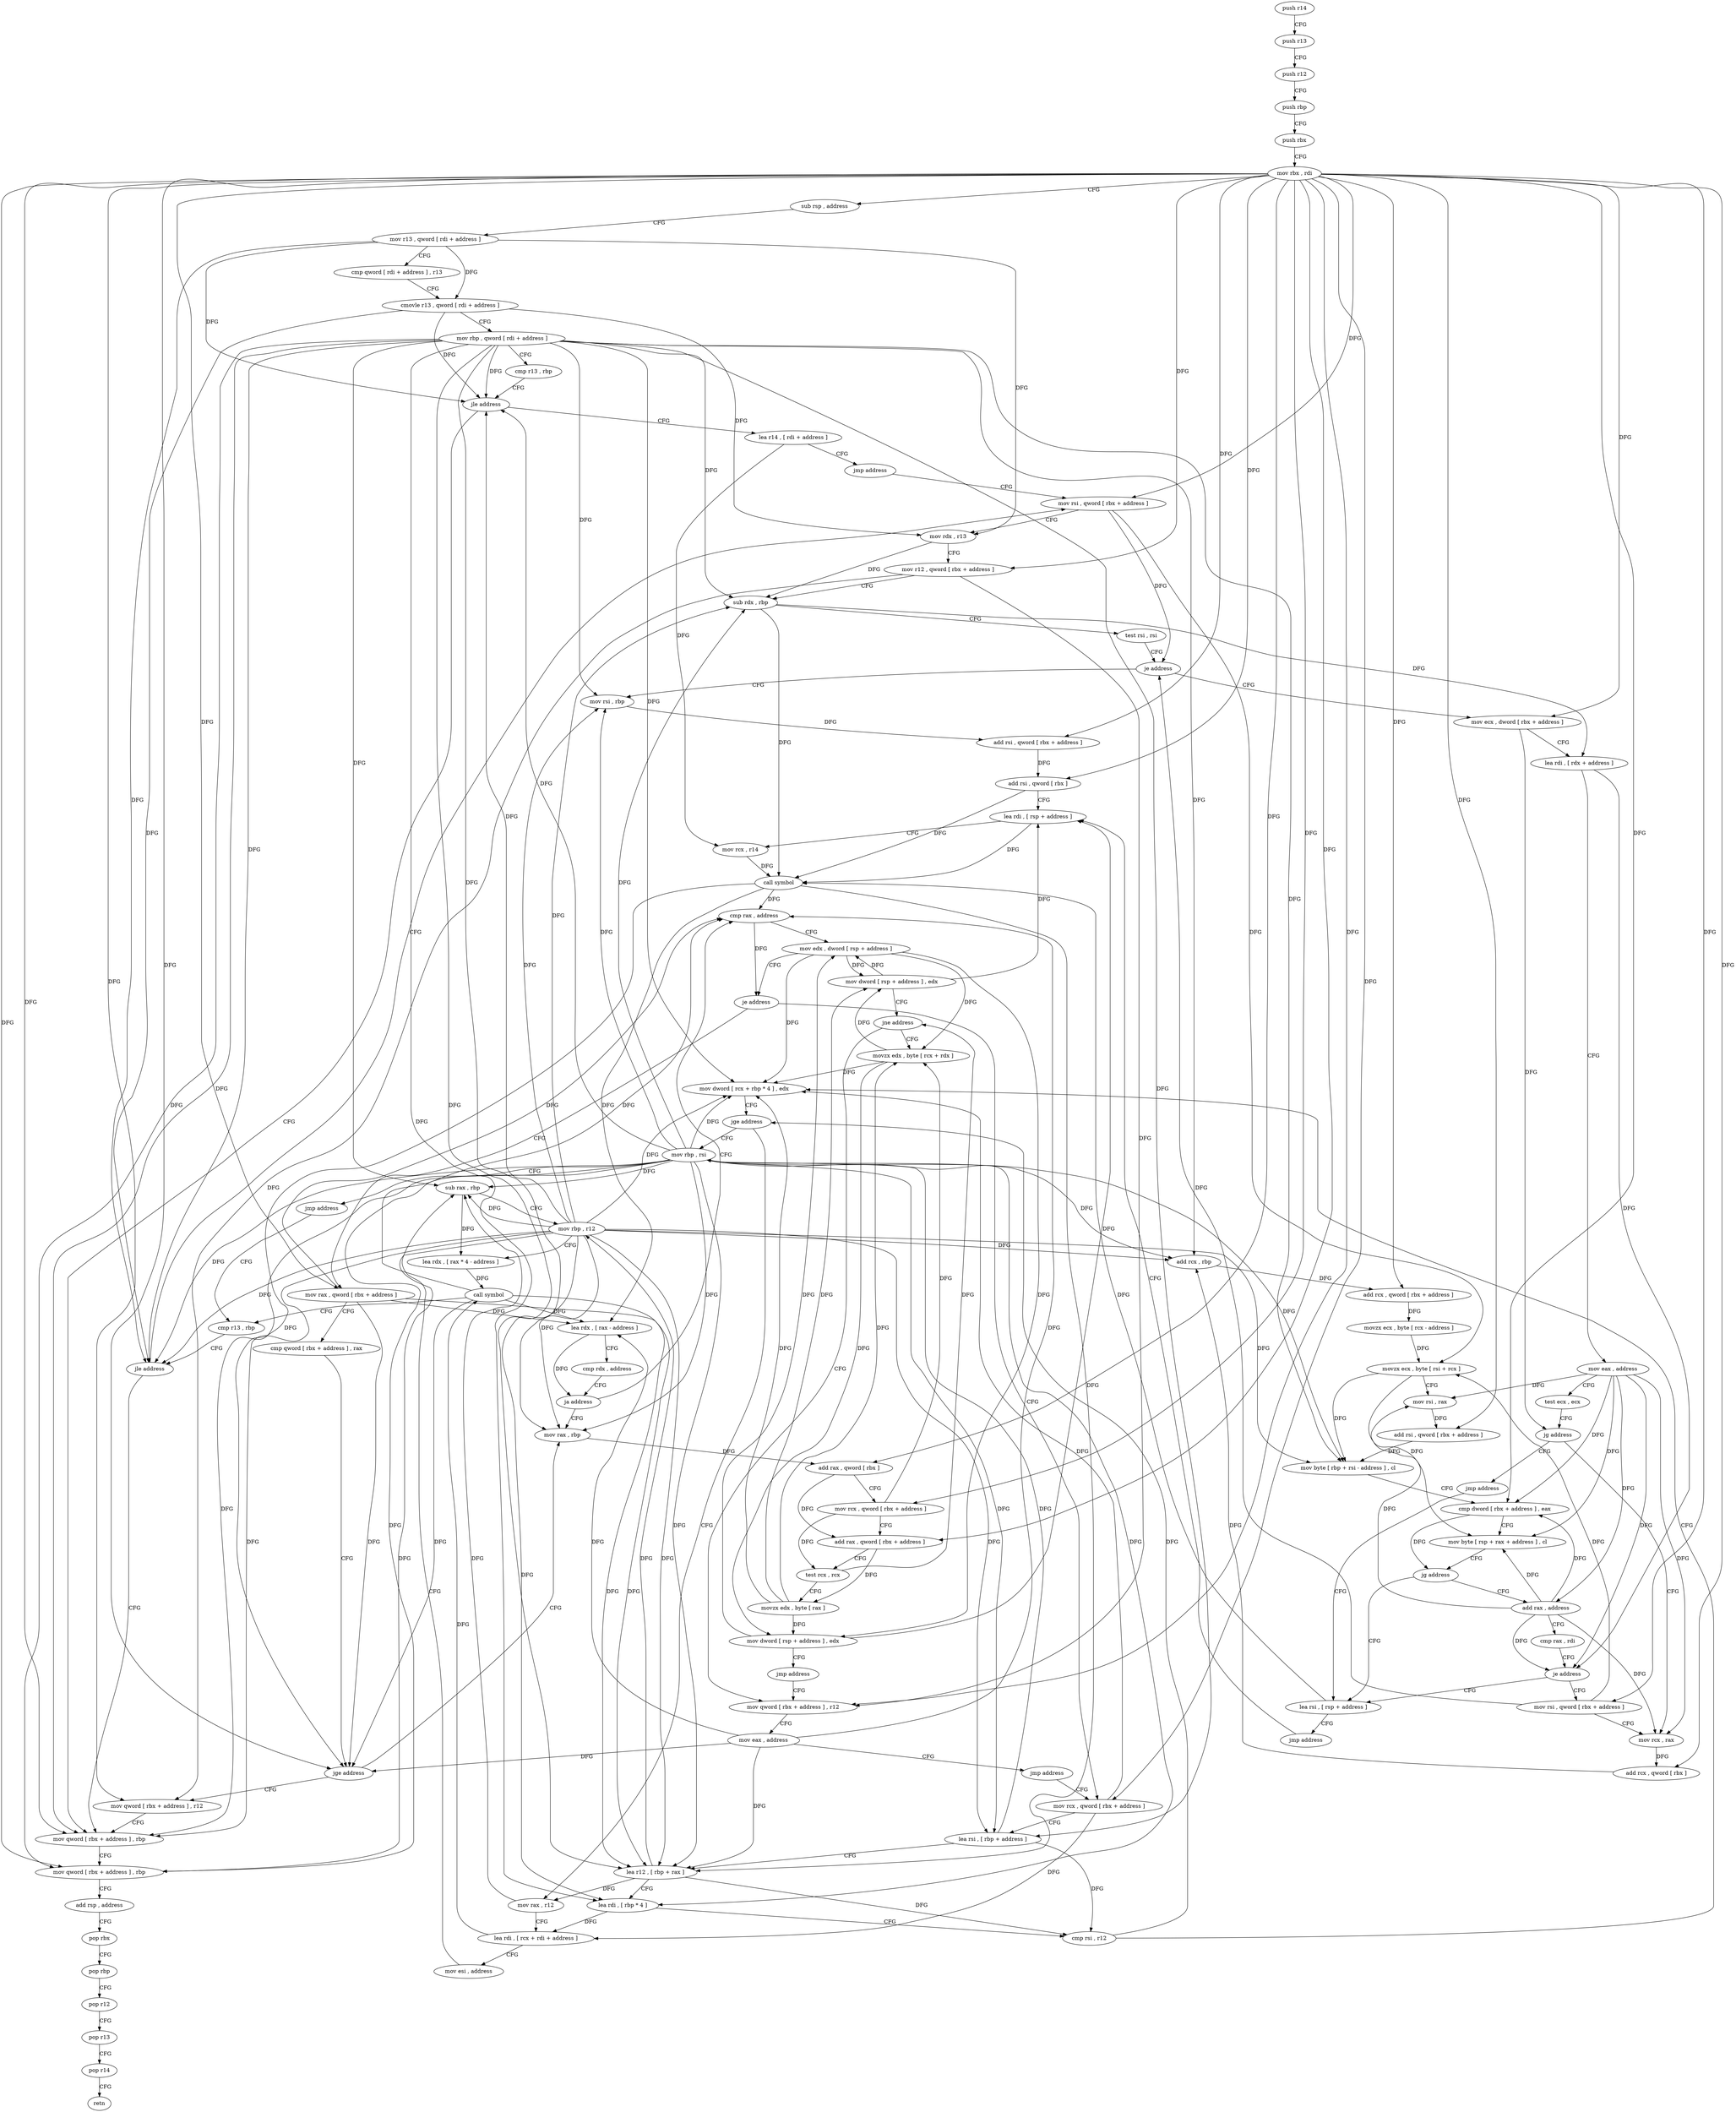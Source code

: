 digraph "func" {
"4363584" [label = "push r14" ]
"4363586" [label = "push r13" ]
"4363588" [label = "push r12" ]
"4363590" [label = "push rbp" ]
"4363591" [label = "push rbx" ]
"4363592" [label = "mov rbx , rdi" ]
"4363595" [label = "sub rsp , address" ]
"4363599" [label = "mov r13 , qword [ rdi + address ]" ]
"4363603" [label = "cmp qword [ rdi + address ] , r13" ]
"4363607" [label = "cmovle r13 , qword [ rdi + address ]" ]
"4363612" [label = "mov rbp , qword [ rdi + address ]" ]
"4363616" [label = "cmp r13 , rbp" ]
"4363619" [label = "jle address" ]
"4363934" [label = "mov qword [ rbx + address ] , rbp" ]
"4363625" [label = "lea r14 , [ rdi + address ]" ]
"4363938" [label = "mov qword [ rbx + address ] , rbp" ]
"4363942" [label = "add rsp , address" ]
"4363946" [label = "pop rbx" ]
"4363947" [label = "pop rbp" ]
"4363948" [label = "pop r12" ]
"4363950" [label = "pop r13" ]
"4363952" [label = "pop r14" ]
"4363954" [label = "retn" ]
"4363629" [label = "jmp address" ]
"4363757" [label = "mov rsi , qword [ rbx + address ]" ]
"4363761" [label = "mov rdx , r13" ]
"4363764" [label = "mov r12 , qword [ rbx + address ]" ]
"4363768" [label = "sub rdx , rbp" ]
"4363771" [label = "test rsi , rsi" ]
"4363774" [label = "je address" ]
"4363632" [label = "mov rsi , rbp" ]
"4363780" [label = "mov ecx , dword [ rbx + address ]" ]
"4363635" [label = "add rsi , qword [ rbx + address ]" ]
"4363639" [label = "add rsi , qword [ rbx ]" ]
"4363642" [label = "lea rdi , [ rsp + address ]" ]
"4363786" [label = "lea rdi , [ rdx + address ]" ]
"4363790" [label = "mov eax , address" ]
"4363795" [label = "test ecx , ecx" ]
"4363797" [label = "jg address" ]
"4363821" [label = "mov rcx , rax" ]
"4363799" [label = "jmp address" ]
"4363880" [label = "mov rax , rbp" ]
"4363883" [label = "add rax , qword [ rbx ]" ]
"4363886" [label = "mov rcx , qword [ rbx + address ]" ]
"4363890" [label = "add rax , qword [ rbx + address ]" ]
"4363894" [label = "test rcx , rcx" ]
"4363897" [label = "movzx edx , byte [ rax ]" ]
"4363900" [label = "mov dword [ rsp + address ] , edx" ]
"4363904" [label = "jne address" ]
"4363968" [label = "movzx edx , byte [ rcx + rdx ]" ]
"4363906" [label = "mov qword [ rbx + address ] , r12" ]
"4363669" [label = "cmp rax , address" ]
"4363673" [label = "mov edx , dword [ rsp + address ]" ]
"4363677" [label = "je address" ]
"4363920" [label = "mov rax , qword [ rbx + address ]" ]
"4363683" [label = "mov rcx , qword [ rbx + address ]" ]
"4363824" [label = "add rcx , qword [ rbx ]" ]
"4363827" [label = "add rcx , rbp" ]
"4363830" [label = "add rcx , qword [ rbx + address ]" ]
"4363834" [label = "movzx ecx , byte [ rcx - address ]" ]
"4363838" [label = "movzx ecx , byte [ rsi + rcx ]" ]
"4363842" [label = "mov rsi , rax" ]
"4363845" [label = "add rsi , qword [ rbx + address ]" ]
"4363849" [label = "mov byte [ rbp + rsi - address ] , cl" ]
"4363853" [label = "cmp dword [ rbx + address ] , eax" ]
"4363859" [label = "mov byte [ rsp + rax + address ] , cl" ]
"4363863" [label = "jg address" ]
"4363808" [label = "add rax , address" ]
"4363865" [label = "lea rsi , [ rsp + address ]" ]
"4363972" [label = "mov dword [ rsp + address ] , edx" ]
"4363976" [label = "jmp address" ]
"4363910" [label = "mov eax , address" ]
"4363915" [label = "jmp address" ]
"4363924" [label = "cmp qword [ rbx + address ] , rax" ]
"4363928" [label = "jge address" ]
"4363930" [label = "mov qword [ rbx + address ] , r12" ]
"4363687" [label = "lea rsi , [ rbp + address ]" ]
"4363691" [label = "lea r12 , [ rbp + rax ]" ]
"4363696" [label = "lea rdi , [ rbp * 4 ]" ]
"4363704" [label = "cmp rsi , r12" ]
"4363707" [label = "mov dword [ rcx + rbp * 4 ] , edx" ]
"4363710" [label = "jge address" ]
"4363960" [label = "mov rbp , rsi" ]
"4363716" [label = "mov rax , r12" ]
"4363812" [label = "cmp rax , rdi" ]
"4363815" [label = "je address" ]
"4363817" [label = "mov rsi , qword [ rbx + address ]" ]
"4363870" [label = "jmp address" ]
"4363963" [label = "jmp address" ]
"4363748" [label = "cmp r13 , rbp" ]
"4363719" [label = "lea rdi , [ rcx + rdi + address ]" ]
"4363724" [label = "mov esi , address" ]
"4363729" [label = "sub rax , rbp" ]
"4363732" [label = "mov rbp , r12" ]
"4363735" [label = "lea rdx , [ rax * 4 - address ]" ]
"4363743" [label = "call symbol" ]
"4363647" [label = "mov rcx , r14" ]
"4363650" [label = "call symbol" ]
"4363655" [label = "lea rdx , [ rax - address ]" ]
"4363659" [label = "cmp rdx , address" ]
"4363663" [label = "ja address" ]
"4363751" [label = "jle address" ]
"4363584" -> "4363586" [ label = "CFG" ]
"4363586" -> "4363588" [ label = "CFG" ]
"4363588" -> "4363590" [ label = "CFG" ]
"4363590" -> "4363591" [ label = "CFG" ]
"4363591" -> "4363592" [ label = "CFG" ]
"4363592" -> "4363595" [ label = "CFG" ]
"4363592" -> "4363934" [ label = "DFG" ]
"4363592" -> "4363938" [ label = "DFG" ]
"4363592" -> "4363757" [ label = "DFG" ]
"4363592" -> "4363764" [ label = "DFG" ]
"4363592" -> "4363635" [ label = "DFG" ]
"4363592" -> "4363639" [ label = "DFG" ]
"4363592" -> "4363780" [ label = "DFG" ]
"4363592" -> "4363824" [ label = "DFG" ]
"4363592" -> "4363830" [ label = "DFG" ]
"4363592" -> "4363845" [ label = "DFG" ]
"4363592" -> "4363853" [ label = "DFG" ]
"4363592" -> "4363883" [ label = "DFG" ]
"4363592" -> "4363886" [ label = "DFG" ]
"4363592" -> "4363890" [ label = "DFG" ]
"4363592" -> "4363906" [ label = "DFG" ]
"4363592" -> "4363920" [ label = "DFG" ]
"4363592" -> "4363928" [ label = "DFG" ]
"4363592" -> "4363683" [ label = "DFG" ]
"4363592" -> "4363817" [ label = "DFG" ]
"4363592" -> "4363930" [ label = "DFG" ]
"4363595" -> "4363599" [ label = "CFG" ]
"4363599" -> "4363603" [ label = "CFG" ]
"4363599" -> "4363607" [ label = "DFG" ]
"4363599" -> "4363619" [ label = "DFG" ]
"4363599" -> "4363761" [ label = "DFG" ]
"4363599" -> "4363751" [ label = "DFG" ]
"4363603" -> "4363607" [ label = "CFG" ]
"4363607" -> "4363612" [ label = "CFG" ]
"4363607" -> "4363619" [ label = "DFG" ]
"4363607" -> "4363761" [ label = "DFG" ]
"4363607" -> "4363751" [ label = "DFG" ]
"4363612" -> "4363616" [ label = "CFG" ]
"4363612" -> "4363619" [ label = "DFG" ]
"4363612" -> "4363934" [ label = "DFG" ]
"4363612" -> "4363938" [ label = "DFG" ]
"4363612" -> "4363768" [ label = "DFG" ]
"4363612" -> "4363632" [ label = "DFG" ]
"4363612" -> "4363827" [ label = "DFG" ]
"4363612" -> "4363849" [ label = "DFG" ]
"4363612" -> "4363880" [ label = "DFG" ]
"4363612" -> "4363687" [ label = "DFG" ]
"4363612" -> "4363691" [ label = "DFG" ]
"4363612" -> "4363696" [ label = "DFG" ]
"4363612" -> "4363707" [ label = "DFG" ]
"4363612" -> "4363729" [ label = "DFG" ]
"4363612" -> "4363751" [ label = "DFG" ]
"4363616" -> "4363619" [ label = "CFG" ]
"4363619" -> "4363934" [ label = "CFG" ]
"4363619" -> "4363625" [ label = "CFG" ]
"4363934" -> "4363938" [ label = "CFG" ]
"4363625" -> "4363629" [ label = "CFG" ]
"4363625" -> "4363647" [ label = "DFG" ]
"4363938" -> "4363942" [ label = "CFG" ]
"4363942" -> "4363946" [ label = "CFG" ]
"4363946" -> "4363947" [ label = "CFG" ]
"4363947" -> "4363948" [ label = "CFG" ]
"4363948" -> "4363950" [ label = "CFG" ]
"4363950" -> "4363952" [ label = "CFG" ]
"4363952" -> "4363954" [ label = "CFG" ]
"4363629" -> "4363757" [ label = "CFG" ]
"4363757" -> "4363761" [ label = "CFG" ]
"4363757" -> "4363774" [ label = "DFG" ]
"4363757" -> "4363838" [ label = "DFG" ]
"4363761" -> "4363764" [ label = "CFG" ]
"4363761" -> "4363768" [ label = "DFG" ]
"4363764" -> "4363768" [ label = "CFG" ]
"4363764" -> "4363906" [ label = "DFG" ]
"4363764" -> "4363930" [ label = "DFG" ]
"4363768" -> "4363771" [ label = "CFG" ]
"4363768" -> "4363786" [ label = "DFG" ]
"4363768" -> "4363650" [ label = "DFG" ]
"4363771" -> "4363774" [ label = "CFG" ]
"4363774" -> "4363632" [ label = "CFG" ]
"4363774" -> "4363780" [ label = "CFG" ]
"4363632" -> "4363635" [ label = "DFG" ]
"4363780" -> "4363786" [ label = "CFG" ]
"4363780" -> "4363797" [ label = "DFG" ]
"4363635" -> "4363639" [ label = "DFG" ]
"4363639" -> "4363642" [ label = "CFG" ]
"4363639" -> "4363650" [ label = "DFG" ]
"4363642" -> "4363647" [ label = "CFG" ]
"4363642" -> "4363650" [ label = "DFG" ]
"4363786" -> "4363790" [ label = "CFG" ]
"4363786" -> "4363815" [ label = "DFG" ]
"4363790" -> "4363795" [ label = "CFG" ]
"4363790" -> "4363821" [ label = "DFG" ]
"4363790" -> "4363842" [ label = "DFG" ]
"4363790" -> "4363853" [ label = "DFG" ]
"4363790" -> "4363859" [ label = "DFG" ]
"4363790" -> "4363808" [ label = "DFG" ]
"4363790" -> "4363815" [ label = "DFG" ]
"4363795" -> "4363797" [ label = "CFG" ]
"4363797" -> "4363821" [ label = "CFG" ]
"4363797" -> "4363799" [ label = "CFG" ]
"4363821" -> "4363824" [ label = "DFG" ]
"4363799" -> "4363865" [ label = "CFG" ]
"4363880" -> "4363883" [ label = "DFG" ]
"4363883" -> "4363886" [ label = "CFG" ]
"4363883" -> "4363890" [ label = "DFG" ]
"4363886" -> "4363890" [ label = "CFG" ]
"4363886" -> "4363894" [ label = "DFG" ]
"4363886" -> "4363968" [ label = "DFG" ]
"4363890" -> "4363894" [ label = "CFG" ]
"4363890" -> "4363897" [ label = "DFG" ]
"4363894" -> "4363897" [ label = "CFG" ]
"4363894" -> "4363904" [ label = "DFG" ]
"4363897" -> "4363900" [ label = "DFG" ]
"4363897" -> "4363968" [ label = "DFG" ]
"4363897" -> "4363972" [ label = "DFG" ]
"4363897" -> "4363707" [ label = "DFG" ]
"4363900" -> "4363904" [ label = "CFG" ]
"4363900" -> "4363642" [ label = "DFG" ]
"4363900" -> "4363673" [ label = "DFG" ]
"4363904" -> "4363968" [ label = "CFG" ]
"4363904" -> "4363906" [ label = "CFG" ]
"4363968" -> "4363972" [ label = "DFG" ]
"4363968" -> "4363900" [ label = "DFG" ]
"4363968" -> "4363707" [ label = "DFG" ]
"4363906" -> "4363910" [ label = "CFG" ]
"4363669" -> "4363673" [ label = "CFG" ]
"4363669" -> "4363677" [ label = "DFG" ]
"4363673" -> "4363677" [ label = "CFG" ]
"4363673" -> "4363900" [ label = "DFG" ]
"4363673" -> "4363968" [ label = "DFG" ]
"4363673" -> "4363972" [ label = "DFG" ]
"4363673" -> "4363707" [ label = "DFG" ]
"4363677" -> "4363920" [ label = "CFG" ]
"4363677" -> "4363683" [ label = "CFG" ]
"4363920" -> "4363924" [ label = "CFG" ]
"4363920" -> "4363655" [ label = "DFG" ]
"4363920" -> "4363669" [ label = "DFG" ]
"4363920" -> "4363928" [ label = "DFG" ]
"4363920" -> "4363691" [ label = "DFG" ]
"4363683" -> "4363687" [ label = "CFG" ]
"4363683" -> "4363707" [ label = "DFG" ]
"4363683" -> "4363719" [ label = "DFG" ]
"4363824" -> "4363827" [ label = "DFG" ]
"4363827" -> "4363830" [ label = "DFG" ]
"4363830" -> "4363834" [ label = "DFG" ]
"4363834" -> "4363838" [ label = "DFG" ]
"4363838" -> "4363842" [ label = "CFG" ]
"4363838" -> "4363849" [ label = "DFG" ]
"4363838" -> "4363859" [ label = "DFG" ]
"4363842" -> "4363845" [ label = "DFG" ]
"4363845" -> "4363849" [ label = "DFG" ]
"4363849" -> "4363853" [ label = "CFG" ]
"4363853" -> "4363859" [ label = "CFG" ]
"4363853" -> "4363863" [ label = "DFG" ]
"4363859" -> "4363863" [ label = "CFG" ]
"4363863" -> "4363808" [ label = "CFG" ]
"4363863" -> "4363865" [ label = "CFG" ]
"4363808" -> "4363812" [ label = "CFG" ]
"4363808" -> "4363821" [ label = "DFG" ]
"4363808" -> "4363842" [ label = "DFG" ]
"4363808" -> "4363853" [ label = "DFG" ]
"4363808" -> "4363859" [ label = "DFG" ]
"4363808" -> "4363815" [ label = "DFG" ]
"4363865" -> "4363870" [ label = "CFG" ]
"4363865" -> "4363650" [ label = "DFG" ]
"4363972" -> "4363976" [ label = "CFG" ]
"4363972" -> "4363642" [ label = "DFG" ]
"4363972" -> "4363673" [ label = "DFG" ]
"4363976" -> "4363906" [ label = "CFG" ]
"4363910" -> "4363915" [ label = "CFG" ]
"4363910" -> "4363655" [ label = "DFG" ]
"4363910" -> "4363669" [ label = "DFG" ]
"4363910" -> "4363928" [ label = "DFG" ]
"4363910" -> "4363691" [ label = "DFG" ]
"4363915" -> "4363683" [ label = "CFG" ]
"4363924" -> "4363928" [ label = "CFG" ]
"4363928" -> "4363880" [ label = "CFG" ]
"4363928" -> "4363930" [ label = "CFG" ]
"4363930" -> "4363934" [ label = "CFG" ]
"4363687" -> "4363691" [ label = "CFG" ]
"4363687" -> "4363704" [ label = "DFG" ]
"4363687" -> "4363960" [ label = "DFG" ]
"4363691" -> "4363696" [ label = "CFG" ]
"4363691" -> "4363704" [ label = "DFG" ]
"4363691" -> "4363716" [ label = "DFG" ]
"4363691" -> "4363732" [ label = "DFG" ]
"4363696" -> "4363704" [ label = "CFG" ]
"4363696" -> "4363719" [ label = "DFG" ]
"4363704" -> "4363707" [ label = "CFG" ]
"4363704" -> "4363710" [ label = "DFG" ]
"4363707" -> "4363710" [ label = "CFG" ]
"4363710" -> "4363960" [ label = "CFG" ]
"4363710" -> "4363716" [ label = "CFG" ]
"4363960" -> "4363963" [ label = "CFG" ]
"4363960" -> "4363619" [ label = "DFG" ]
"4363960" -> "4363934" [ label = "DFG" ]
"4363960" -> "4363938" [ label = "DFG" ]
"4363960" -> "4363768" [ label = "DFG" ]
"4363960" -> "4363632" [ label = "DFG" ]
"4363960" -> "4363827" [ label = "DFG" ]
"4363960" -> "4363880" [ label = "DFG" ]
"4363960" -> "4363687" [ label = "DFG" ]
"4363960" -> "4363696" [ label = "DFG" ]
"4363960" -> "4363849" [ label = "DFG" ]
"4363960" -> "4363691" [ label = "DFG" ]
"4363960" -> "4363707" [ label = "DFG" ]
"4363960" -> "4363729" [ label = "DFG" ]
"4363960" -> "4363751" [ label = "DFG" ]
"4363716" -> "4363719" [ label = "CFG" ]
"4363716" -> "4363729" [ label = "DFG" ]
"4363812" -> "4363815" [ label = "CFG" ]
"4363815" -> "4363865" [ label = "CFG" ]
"4363815" -> "4363817" [ label = "CFG" ]
"4363817" -> "4363821" [ label = "CFG" ]
"4363817" -> "4363774" [ label = "DFG" ]
"4363817" -> "4363838" [ label = "DFG" ]
"4363870" -> "4363642" [ label = "CFG" ]
"4363963" -> "4363748" [ label = "CFG" ]
"4363748" -> "4363751" [ label = "CFG" ]
"4363719" -> "4363724" [ label = "CFG" ]
"4363719" -> "4363743" [ label = "DFG" ]
"4363724" -> "4363729" [ label = "CFG" ]
"4363729" -> "4363732" [ label = "CFG" ]
"4363729" -> "4363735" [ label = "DFG" ]
"4363732" -> "4363735" [ label = "CFG" ]
"4363732" -> "4363619" [ label = "DFG" ]
"4363732" -> "4363934" [ label = "DFG" ]
"4363732" -> "4363938" [ label = "DFG" ]
"4363732" -> "4363768" [ label = "DFG" ]
"4363732" -> "4363632" [ label = "DFG" ]
"4363732" -> "4363827" [ label = "DFG" ]
"4363732" -> "4363880" [ label = "DFG" ]
"4363732" -> "4363687" [ label = "DFG" ]
"4363732" -> "4363696" [ label = "DFG" ]
"4363732" -> "4363729" [ label = "DFG" ]
"4363732" -> "4363849" [ label = "DFG" ]
"4363732" -> "4363691" [ label = "DFG" ]
"4363732" -> "4363707" [ label = "DFG" ]
"4363732" -> "4363751" [ label = "DFG" ]
"4363735" -> "4363743" [ label = "DFG" ]
"4363743" -> "4363748" [ label = "CFG" ]
"4363743" -> "4363655" [ label = "DFG" ]
"4363743" -> "4363669" [ label = "DFG" ]
"4363743" -> "4363928" [ label = "DFG" ]
"4363743" -> "4363691" [ label = "DFG" ]
"4363647" -> "4363650" [ label = "DFG" ]
"4363650" -> "4363655" [ label = "DFG" ]
"4363650" -> "4363669" [ label = "DFG" ]
"4363650" -> "4363928" [ label = "DFG" ]
"4363650" -> "4363691" [ label = "DFG" ]
"4363655" -> "4363659" [ label = "CFG" ]
"4363655" -> "4363663" [ label = "DFG" ]
"4363659" -> "4363663" [ label = "CFG" ]
"4363663" -> "4363880" [ label = "CFG" ]
"4363663" -> "4363669" [ label = "CFG" ]
"4363751" -> "4363934" [ label = "CFG" ]
"4363751" -> "4363757" [ label = "CFG" ]
}
